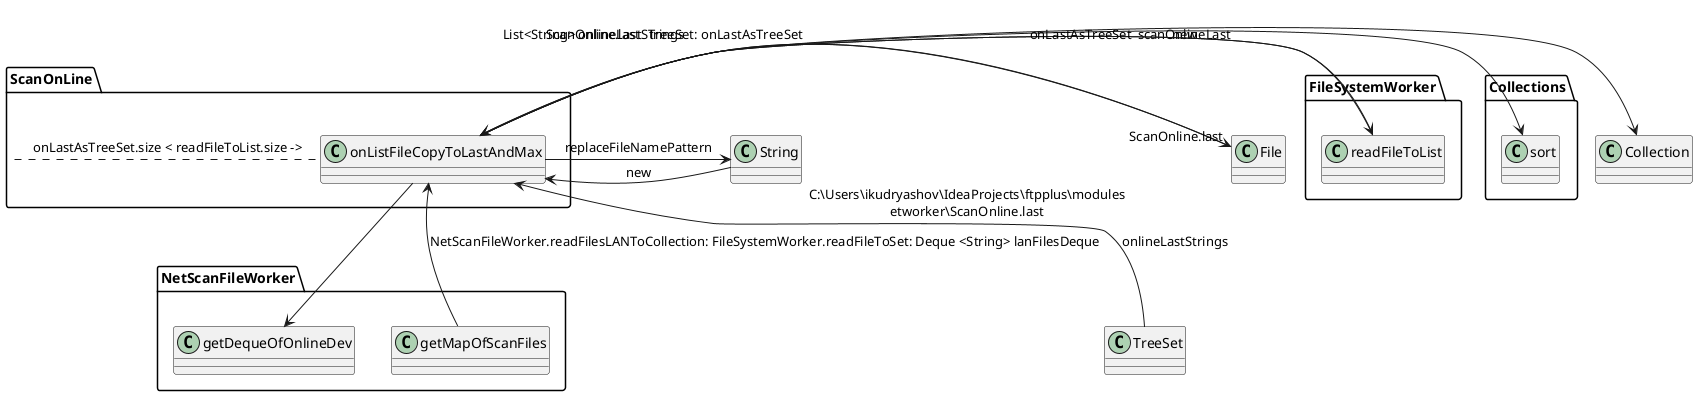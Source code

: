 @startuml
ScanOnLine.onListFileCopyToLastAndMax ->  String:replaceFileNamePattern
ScanOnLine.onListFileCopyToLastAndMax <-- String: new "C:\Users\ikudryashov\IdeaProjects\ftpplus\modules\networker\ScanOnline.last"

ScanOnLine.onListFileCopyToLastAndMax -> File: scanOnlineLast
ScanOnLine.onListFileCopyToLastAndMax <-- File: new "ScanOnline.last"

ScanOnLine.onListFileCopyToLastAndMax -> FileSystemWorker.readFileToList: ScanOnline.last
ScanOnLine.onListFileCopyToLastAndMax <-- FileSystemWorker.readFileToList: List<String> onlineLastStrings

ScanOnLine.onListFileCopyToLastAndMax -> Collections.sort: onLastAsTreeSet

ScanOnLine.onListFileCopyToLastAndMax -> Collection: TreeSet: onLastAsTreeSet
ScanOnLine.onListFileCopyToLastAndMax <-- TreeSet: onlineLastStrings

ScanOnLine.onListFileCopyToLastAndMax -> NetScanFileWorker.getDequeOfOnlineDev
ScanOnLine.onListFileCopyToLastAndMax <-- NetScanFileWorker.getMapOfScanFiles: NetScanFileWorker.readFilesLANToCollection: FileSystemWorker.readFileToSet: Deque <String> lanFilesDeque

ScanOnLine.onListFileCopyToLastAndMax: onLastAsTreeSet.size < readFileToList.size ->
@enduml